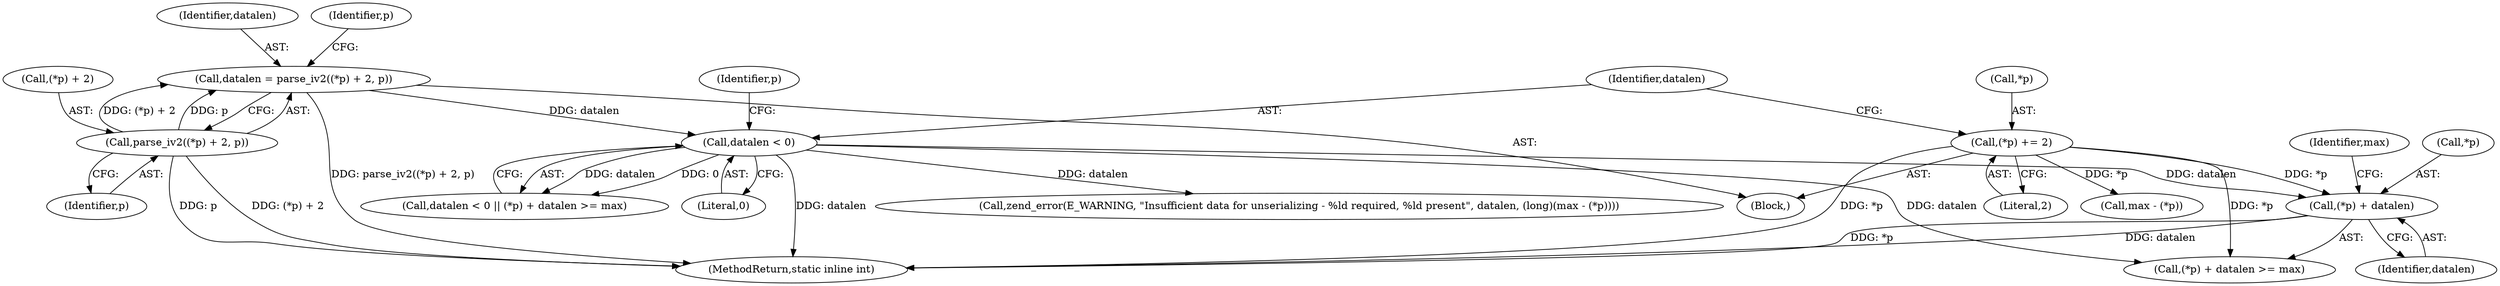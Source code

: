 digraph "1_php_56754a7f9eba0e4f559b6ca081d9f2a447b3f159@del" {
"1000123" [label="(Call,(*p) + datalen)"];
"1000113" [label="(Call,(*p) += 2)"];
"1000119" [label="(Call,datalen < 0)"];
"1000105" [label="(Call,datalen = parse_iv2((*p) + 2, p))"];
"1000107" [label="(Call,parse_iv2((*p) + 2, p))"];
"1000107" [label="(Call,parse_iv2((*p) + 2, p))"];
"1000122" [label="(Call,(*p) + datalen >= max)"];
"1000121" [label="(Literal,0)"];
"1000127" [label="(Identifier,max)"];
"1000135" [label="(Call,max - (*p))"];
"1000112" [label="(Identifier,p)"];
"1000119" [label="(Call,datalen < 0)"];
"1000113" [label="(Call,(*p) += 2)"];
"1000169" [label="(MethodReturn,static inline int)"];
"1000129" [label="(Call,zend_error(E_WARNING, \"Insufficient data for unserializing - %ld required, %ld present\", datalen, (long)(max - (*p))))"];
"1000114" [label="(Call,*p)"];
"1000120" [label="(Identifier,datalen)"];
"1000123" [label="(Call,(*p) + datalen)"];
"1000118" [label="(Call,datalen < 0 || (*p) + datalen >= max)"];
"1000126" [label="(Identifier,datalen)"];
"1000108" [label="(Call,(*p) + 2)"];
"1000106" [label="(Identifier,datalen)"];
"1000124" [label="(Call,*p)"];
"1000125" [label="(Identifier,p)"];
"1000105" [label="(Call,datalen = parse_iv2((*p) + 2, p))"];
"1000115" [label="(Identifier,p)"];
"1000103" [label="(Block,)"];
"1000116" [label="(Literal,2)"];
"1000123" -> "1000122"  [label="AST: "];
"1000123" -> "1000126"  [label="CFG: "];
"1000124" -> "1000123"  [label="AST: "];
"1000126" -> "1000123"  [label="AST: "];
"1000127" -> "1000123"  [label="CFG: "];
"1000123" -> "1000169"  [label="DDG: datalen"];
"1000123" -> "1000169"  [label="DDG: *p"];
"1000113" -> "1000123"  [label="DDG: *p"];
"1000119" -> "1000123"  [label="DDG: datalen"];
"1000113" -> "1000103"  [label="AST: "];
"1000113" -> "1000116"  [label="CFG: "];
"1000114" -> "1000113"  [label="AST: "];
"1000116" -> "1000113"  [label="AST: "];
"1000120" -> "1000113"  [label="CFG: "];
"1000113" -> "1000169"  [label="DDG: *p"];
"1000113" -> "1000122"  [label="DDG: *p"];
"1000113" -> "1000135"  [label="DDG: *p"];
"1000119" -> "1000118"  [label="AST: "];
"1000119" -> "1000121"  [label="CFG: "];
"1000120" -> "1000119"  [label="AST: "];
"1000121" -> "1000119"  [label="AST: "];
"1000125" -> "1000119"  [label="CFG: "];
"1000118" -> "1000119"  [label="CFG: "];
"1000119" -> "1000169"  [label="DDG: datalen"];
"1000119" -> "1000118"  [label="DDG: datalen"];
"1000119" -> "1000118"  [label="DDG: 0"];
"1000105" -> "1000119"  [label="DDG: datalen"];
"1000119" -> "1000122"  [label="DDG: datalen"];
"1000119" -> "1000129"  [label="DDG: datalen"];
"1000105" -> "1000103"  [label="AST: "];
"1000105" -> "1000107"  [label="CFG: "];
"1000106" -> "1000105"  [label="AST: "];
"1000107" -> "1000105"  [label="AST: "];
"1000115" -> "1000105"  [label="CFG: "];
"1000105" -> "1000169"  [label="DDG: parse_iv2((*p) + 2, p)"];
"1000107" -> "1000105"  [label="DDG: (*p) + 2"];
"1000107" -> "1000105"  [label="DDG: p"];
"1000107" -> "1000112"  [label="CFG: "];
"1000108" -> "1000107"  [label="AST: "];
"1000112" -> "1000107"  [label="AST: "];
"1000107" -> "1000169"  [label="DDG: (*p) + 2"];
"1000107" -> "1000169"  [label="DDG: p"];
}
